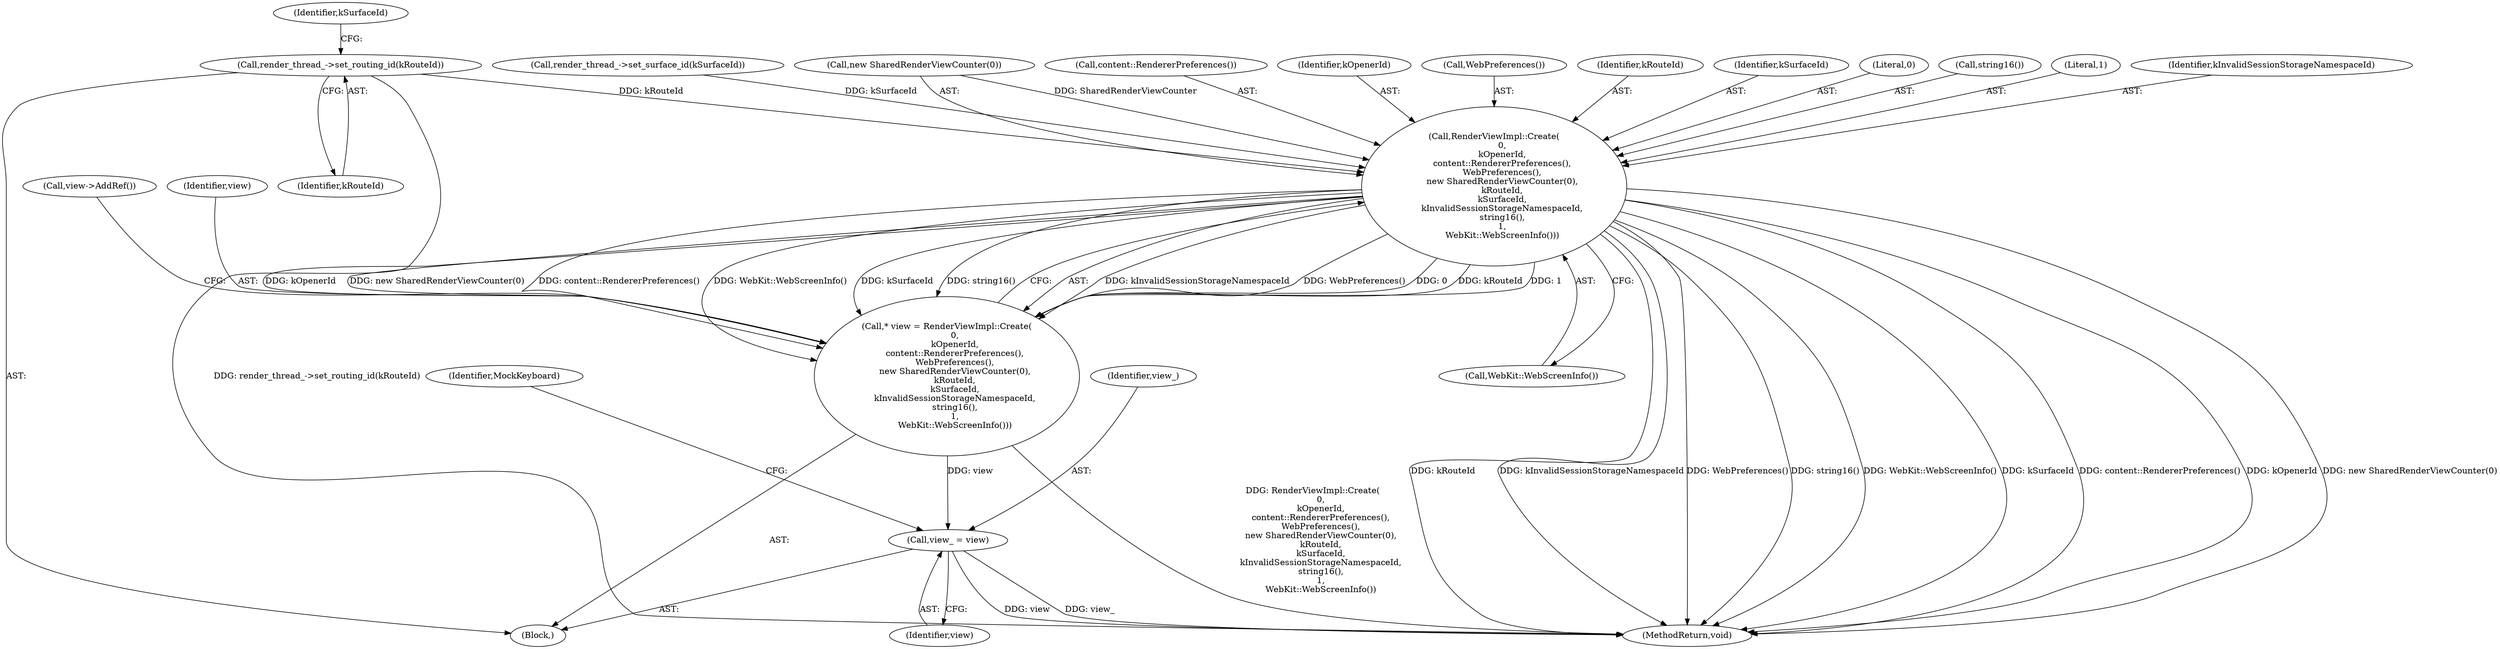 digraph "0_Chrome_744c2a2d90c3c9a33c818e1ea4b7ccb5010663a0_18@API" {
"1000114" [label="(Call,render_thread_->set_routing_id(kRouteId))"];
"1000138" [label="(Call,RenderViewImpl::Create(\n      0,\n      kOpenerId,\n      content::RendererPreferences(),\n      WebPreferences(),\n      new SharedRenderViewCounter(0),\n      kRouteId,\n      kSurfaceId,\n      kInvalidSessionStorageNamespaceId,\n      string16(),\n      1,\n      WebKit::WebScreenInfo()))"];
"1000136" [label="(Call,* view = RenderViewImpl::Create(\n      0,\n      kOpenerId,\n      content::RendererPreferences(),\n      WebPreferences(),\n      new SharedRenderViewCounter(0),\n      kRouteId,\n      kSurfaceId,\n      kInvalidSessionStorageNamespaceId,\n      string16(),\n      1,\n      WebKit::WebScreenInfo()))"];
"1000152" [label="(Call,view_ = view)"];
"1000116" [label="(Call,render_thread_->set_surface_id(kSurfaceId))"];
"1000143" [label="(Call,new SharedRenderViewCounter(0))"];
"1000114" [label="(Call,render_thread_->set_routing_id(kRouteId))"];
"1000137" [label="(Identifier,view)"];
"1000150" [label="(Call,WebKit::WebScreenInfo())"];
"1000141" [label="(Call,content::RendererPreferences())"];
"1000152" [label="(Call,view_ = view)"];
"1000115" [label="(Identifier,kRouteId)"];
"1000140" [label="(Identifier,kOpenerId)"];
"1000142" [label="(Call,WebPreferences())"];
"1000145" [label="(Identifier,kRouteId)"];
"1000138" [label="(Call,RenderViewImpl::Create(\n      0,\n      kOpenerId,\n      content::RendererPreferences(),\n      WebPreferences(),\n      new SharedRenderViewCounter(0),\n      kRouteId,\n      kSurfaceId,\n      kInvalidSessionStorageNamespaceId,\n      string16(),\n      1,\n      WebKit::WebScreenInfo()))"];
"1000157" [label="(Identifier,MockKeyboard)"];
"1000117" [label="(Identifier,kSurfaceId)"];
"1000146" [label="(Identifier,kSurfaceId)"];
"1000101" [label="(Block,)"];
"1000139" [label="(Literal,0)"];
"1000158" [label="(MethodReturn,void)"];
"1000148" [label="(Call,string16())"];
"1000149" [label="(Literal,1)"];
"1000153" [label="(Identifier,view_)"];
"1000154" [label="(Identifier,view)"];
"1000147" [label="(Identifier,kInvalidSessionStorageNamespaceId)"];
"1000151" [label="(Call,view->AddRef())"];
"1000136" [label="(Call,* view = RenderViewImpl::Create(\n      0,\n      kOpenerId,\n      content::RendererPreferences(),\n      WebPreferences(),\n      new SharedRenderViewCounter(0),\n      kRouteId,\n      kSurfaceId,\n      kInvalidSessionStorageNamespaceId,\n      string16(),\n      1,\n      WebKit::WebScreenInfo()))"];
"1000114" -> "1000101"  [label="AST: "];
"1000114" -> "1000115"  [label="CFG: "];
"1000115" -> "1000114"  [label="AST: "];
"1000117" -> "1000114"  [label="CFG: "];
"1000114" -> "1000158"  [label="DDG: render_thread_->set_routing_id(kRouteId)"];
"1000114" -> "1000138"  [label="DDG: kRouteId"];
"1000138" -> "1000136"  [label="AST: "];
"1000138" -> "1000150"  [label="CFG: "];
"1000139" -> "1000138"  [label="AST: "];
"1000140" -> "1000138"  [label="AST: "];
"1000141" -> "1000138"  [label="AST: "];
"1000142" -> "1000138"  [label="AST: "];
"1000143" -> "1000138"  [label="AST: "];
"1000145" -> "1000138"  [label="AST: "];
"1000146" -> "1000138"  [label="AST: "];
"1000147" -> "1000138"  [label="AST: "];
"1000148" -> "1000138"  [label="AST: "];
"1000149" -> "1000138"  [label="AST: "];
"1000150" -> "1000138"  [label="AST: "];
"1000136" -> "1000138"  [label="CFG: "];
"1000138" -> "1000158"  [label="DDG: WebPreferences()"];
"1000138" -> "1000158"  [label="DDG: string16()"];
"1000138" -> "1000158"  [label="DDG: WebKit::WebScreenInfo()"];
"1000138" -> "1000158"  [label="DDG: kSurfaceId"];
"1000138" -> "1000158"  [label="DDG: content::RendererPreferences()"];
"1000138" -> "1000158"  [label="DDG: kOpenerId"];
"1000138" -> "1000158"  [label="DDG: new SharedRenderViewCounter(0)"];
"1000138" -> "1000158"  [label="DDG: kRouteId"];
"1000138" -> "1000158"  [label="DDG: kInvalidSessionStorageNamespaceId"];
"1000138" -> "1000136"  [label="DDG: kInvalidSessionStorageNamespaceId"];
"1000138" -> "1000136"  [label="DDG: WebPreferences()"];
"1000138" -> "1000136"  [label="DDG: 0"];
"1000138" -> "1000136"  [label="DDG: kRouteId"];
"1000138" -> "1000136"  [label="DDG: 1"];
"1000138" -> "1000136"  [label="DDG: kOpenerId"];
"1000138" -> "1000136"  [label="DDG: new SharedRenderViewCounter(0)"];
"1000138" -> "1000136"  [label="DDG: content::RendererPreferences()"];
"1000138" -> "1000136"  [label="DDG: WebKit::WebScreenInfo()"];
"1000138" -> "1000136"  [label="DDG: kSurfaceId"];
"1000138" -> "1000136"  [label="DDG: string16()"];
"1000143" -> "1000138"  [label="DDG: SharedRenderViewCounter"];
"1000116" -> "1000138"  [label="DDG: kSurfaceId"];
"1000136" -> "1000101"  [label="AST: "];
"1000137" -> "1000136"  [label="AST: "];
"1000151" -> "1000136"  [label="CFG: "];
"1000136" -> "1000158"  [label="DDG: RenderViewImpl::Create(\n      0,\n      kOpenerId,\n      content::RendererPreferences(),\n      WebPreferences(),\n      new SharedRenderViewCounter(0),\n      kRouteId,\n      kSurfaceId,\n      kInvalidSessionStorageNamespaceId,\n      string16(),\n      1,\n      WebKit::WebScreenInfo())"];
"1000136" -> "1000152"  [label="DDG: view"];
"1000152" -> "1000101"  [label="AST: "];
"1000152" -> "1000154"  [label="CFG: "];
"1000153" -> "1000152"  [label="AST: "];
"1000154" -> "1000152"  [label="AST: "];
"1000157" -> "1000152"  [label="CFG: "];
"1000152" -> "1000158"  [label="DDG: view"];
"1000152" -> "1000158"  [label="DDG: view_"];
}

